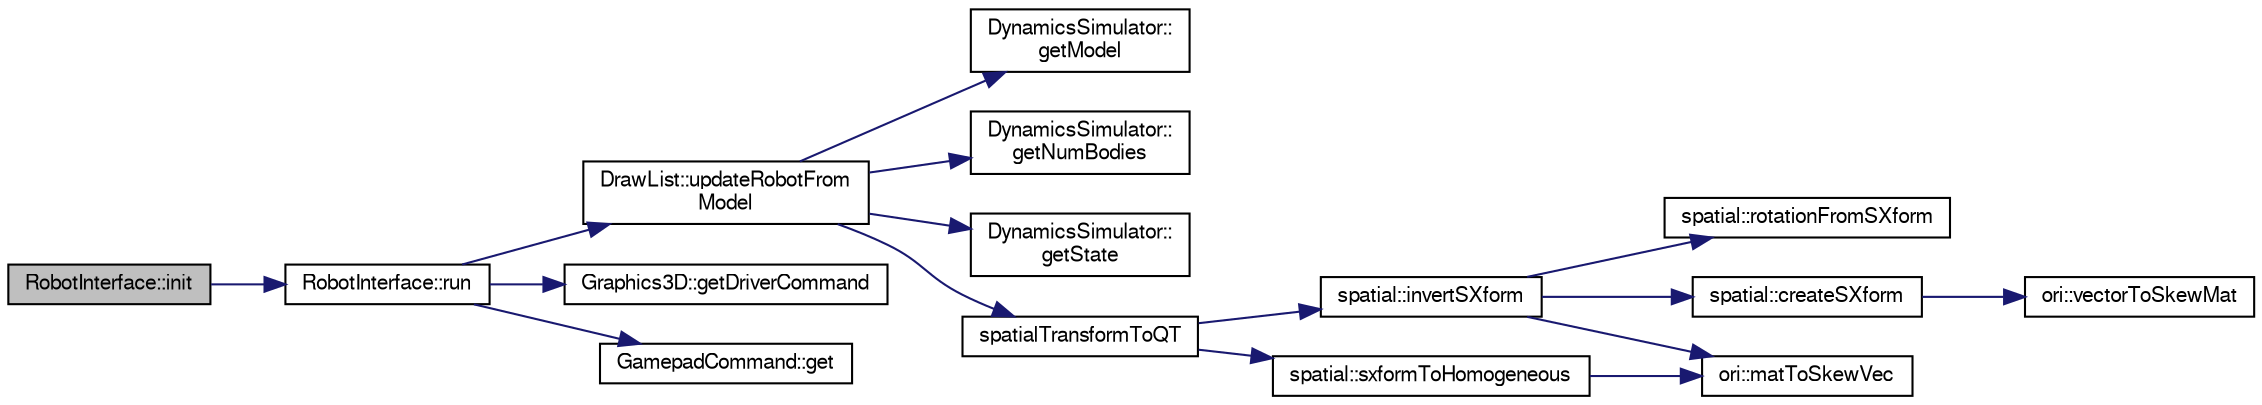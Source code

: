 digraph "RobotInterface::init"
{
  edge [fontname="FreeSans",fontsize="10",labelfontname="FreeSans",labelfontsize="10"];
  node [fontname="FreeSans",fontsize="10",shape=record];
  rankdir="LR";
  Node1 [label="RobotInterface::init",height=0.2,width=0.4,color="black", fillcolor="grey75", style="filled", fontcolor="black"];
  Node1 -> Node2 [color="midnightblue",fontsize="10",style="solid",fontname="FreeSans"];
  Node2 [label="RobotInterface::run",height=0.2,width=0.4,color="black", fillcolor="white", style="filled",URL="$d6/d05/class_robot_interface.html#a3432a54d34a7752e6e25bb0bcaa0be2a"];
  Node2 -> Node3 [color="midnightblue",fontsize="10",style="solid",fontname="FreeSans"];
  Node3 [label="DrawList::updateRobotFrom\lModel",height=0.2,width=0.4,color="black", fillcolor="white", style="filled",URL="$d1/d03/class_draw_list.html#afab0fbc56961ba8e101a2b28188efd98"];
  Node3 -> Node4 [color="midnightblue",fontsize="10",style="solid",fontname="FreeSans"];
  Node4 [label="DynamicsSimulator::\lgetModel",height=0.2,width=0.4,color="black", fillcolor="white", style="filled",URL="$d7/d9c/class_dynamics_simulator.html#a560cb59e43a731fd2a8bb4f54b4086bd"];
  Node3 -> Node5 [color="midnightblue",fontsize="10",style="solid",fontname="FreeSans"];
  Node5 [label="DynamicsSimulator::\lgetNumBodies",height=0.2,width=0.4,color="black", fillcolor="white", style="filled",URL="$d7/d9c/class_dynamics_simulator.html#ada9c734b42dee7273707d5b0f2f8ddd7"];
  Node3 -> Node6 [color="midnightblue",fontsize="10",style="solid",fontname="FreeSans"];
  Node6 [label="DynamicsSimulator::\lgetState",height=0.2,width=0.4,color="black", fillcolor="white", style="filled",URL="$d7/d9c/class_dynamics_simulator.html#a72892f39ed60e2f50df53ea49ffb6433"];
  Node3 -> Node7 [color="midnightblue",fontsize="10",style="solid",fontname="FreeSans"];
  Node7 [label="spatialTransformToQT",height=0.2,width=0.4,color="black", fillcolor="white", style="filled",URL="$d6/dff/sim__utilities_8h.html#a0f56070ba183dd4f6f435a4619134429"];
  Node7 -> Node8 [color="midnightblue",fontsize="10",style="solid",fontname="FreeSans"];
  Node8 [label="spatial::invertSXform",height=0.2,width=0.4,color="black", fillcolor="white", style="filled",URL="$de/d1a/namespacespatial.html#af37757ee8ad4510df5478202a62c9502"];
  Node8 -> Node9 [color="midnightblue",fontsize="10",style="solid",fontname="FreeSans"];
  Node9 [label="spatial::rotationFromSXform",height=0.2,width=0.4,color="black", fillcolor="white", style="filled",URL="$de/d1a/namespacespatial.html#abdc3cd991206414d80d9f89be27e3633"];
  Node8 -> Node10 [color="midnightblue",fontsize="10",style="solid",fontname="FreeSans"];
  Node10 [label="ori::matToSkewVec",height=0.2,width=0.4,color="black", fillcolor="white", style="filled",URL="$da/d9b/namespaceori.html#a0d9277fde185aecf3eae4a6d6450d25f"];
  Node8 -> Node11 [color="midnightblue",fontsize="10",style="solid",fontname="FreeSans"];
  Node11 [label="spatial::createSXform",height=0.2,width=0.4,color="black", fillcolor="white", style="filled",URL="$de/d1a/namespacespatial.html#ae4a2145f3028087511b4f17c0152ec83"];
  Node11 -> Node12 [color="midnightblue",fontsize="10",style="solid",fontname="FreeSans"];
  Node12 [label="ori::vectorToSkewMat",height=0.2,width=0.4,color="black", fillcolor="white", style="filled",URL="$da/d9b/namespaceori.html#a153f2a76610f0c5524da3f8bf8fa4dfa"];
  Node7 -> Node13 [color="midnightblue",fontsize="10",style="solid",fontname="FreeSans"];
  Node13 [label="spatial::sxformToHomogeneous",height=0.2,width=0.4,color="black", fillcolor="white", style="filled",URL="$de/d1a/namespacespatial.html#a30b33586f68f1f6b31718848914a90ca"];
  Node13 -> Node10 [color="midnightblue",fontsize="10",style="solid",fontname="FreeSans"];
  Node2 -> Node14 [color="midnightblue",fontsize="10",style="solid",fontname="FreeSans"];
  Node14 [label="Graphics3D::getDriverCommand",height=0.2,width=0.4,color="black", fillcolor="white", style="filled",URL="$de/d6f/class_graphics3_d.html#ac7b1785526bd53f8ff17592fc838a630"];
  Node2 -> Node15 [color="midnightblue",fontsize="10",style="solid",fontname="FreeSans"];
  Node15 [label="GamepadCommand::get",height=0.2,width=0.4,color="black", fillcolor="white", style="filled",URL="$d4/d51/struct_gamepad_command.html#ab3ed382619cb1e90682a324083cd4fa1"];
}
